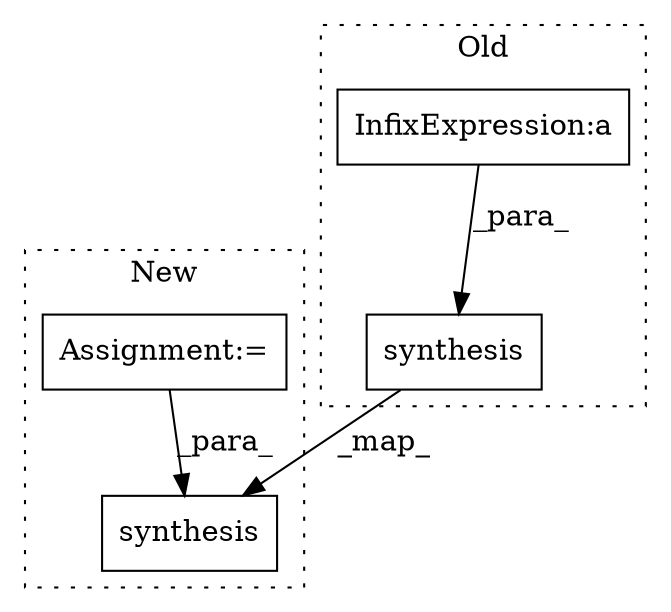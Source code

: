 digraph G {
subgraph cluster0 {
1 [label="synthesis" a="32" s="4572,4603" l="10,1" shape="box"];
3 [label="InfixExpression:a" a="27" s="3749" l="3" shape="box"];
label = "Old";
style="dotted";
}
subgraph cluster1 {
2 [label="synthesis" a="32" s="4764,4787" l="10,1" shape="box"];
4 [label="Assignment:=" a="7" s="1466" l="1" shape="box"];
label = "New";
style="dotted";
}
1 -> 2 [label="_map_"];
3 -> 1 [label="_para_"];
4 -> 2 [label="_para_"];
}